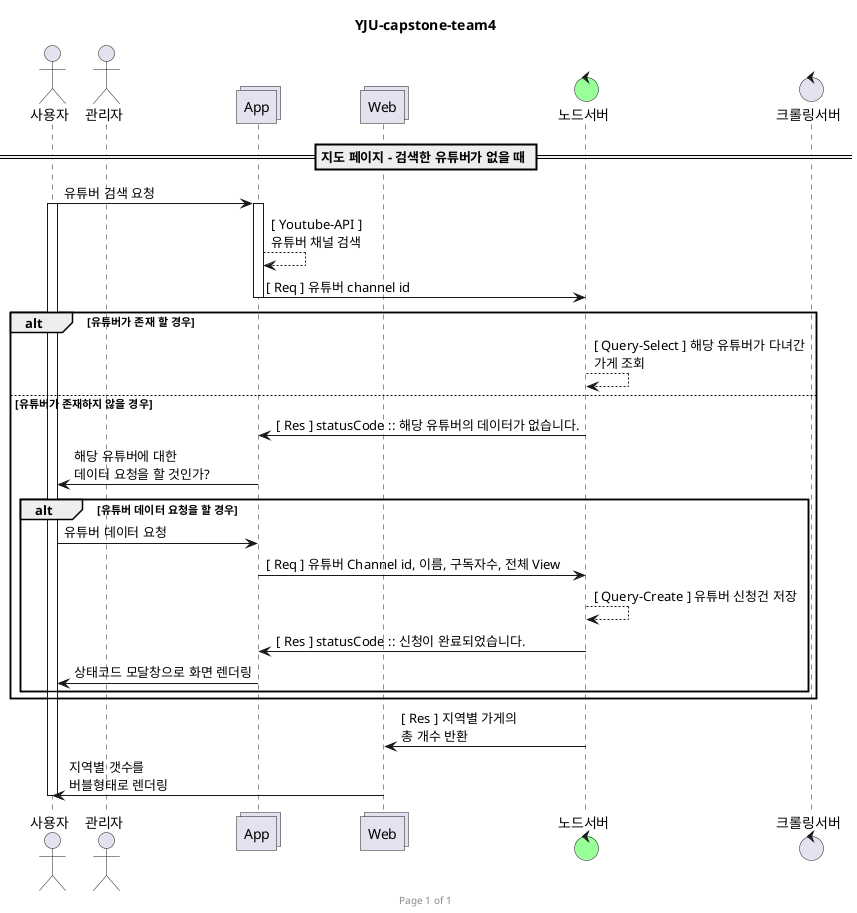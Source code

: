 @startuml

title YJU-capstone-team4
footer Page %page% of %lastpage%

actor 사용자 as User
actor 관리자 as Admin

collections App
collections Web
control 노드서버 as Node #99FF99
control 크롤링서버 as Lamda

== 지도 페이지 - 검색한 유튜버가 없을 때 ==
User -> App : 유튜버 검색 요청
activate User
' activate User #FFBBBB
activate App
App --> App : [ Youtube-API ]\n유튜버 채널 검색
App -> Node : [ Req ] 유튜버 channel id
deactivate App
alt 유튜버가 존재 할 경우
    Node --> Node : [ Query-Select ] 해당 유튜버가 다녀간\n가게 조회
else 유튜버가 존재하지 않을 경우
    Node -> App : [ Res ] statusCode :: 해당 유튜버의 데이터가 없습니다.
    App -> User : 해당 유튜버에 대한\n데이터 요청을 할 것인가?
    alt 유튜버 데이터 요청을 할 경우
        User -> App : 유튜버 데이터 요청
        App -> Node : [ Req ] 유튜버 Channel id, 이름, 구독자수, 전체 View
        Node --> Node : [ Query-Create ] 유튜버 신청건 저장
        Node -> App : [ Res ] statusCode :: 신청이 완료되었습니다.
        App -> User : 상태코드 모달창으로 화면 렌더링
    end
end
Node -> Web : [ Res ] 지역별 가게의\n총 개수 반환
Web -> User : 지역별 갯수를\n버블형태로 렌더링
deactivate User

@enduml
